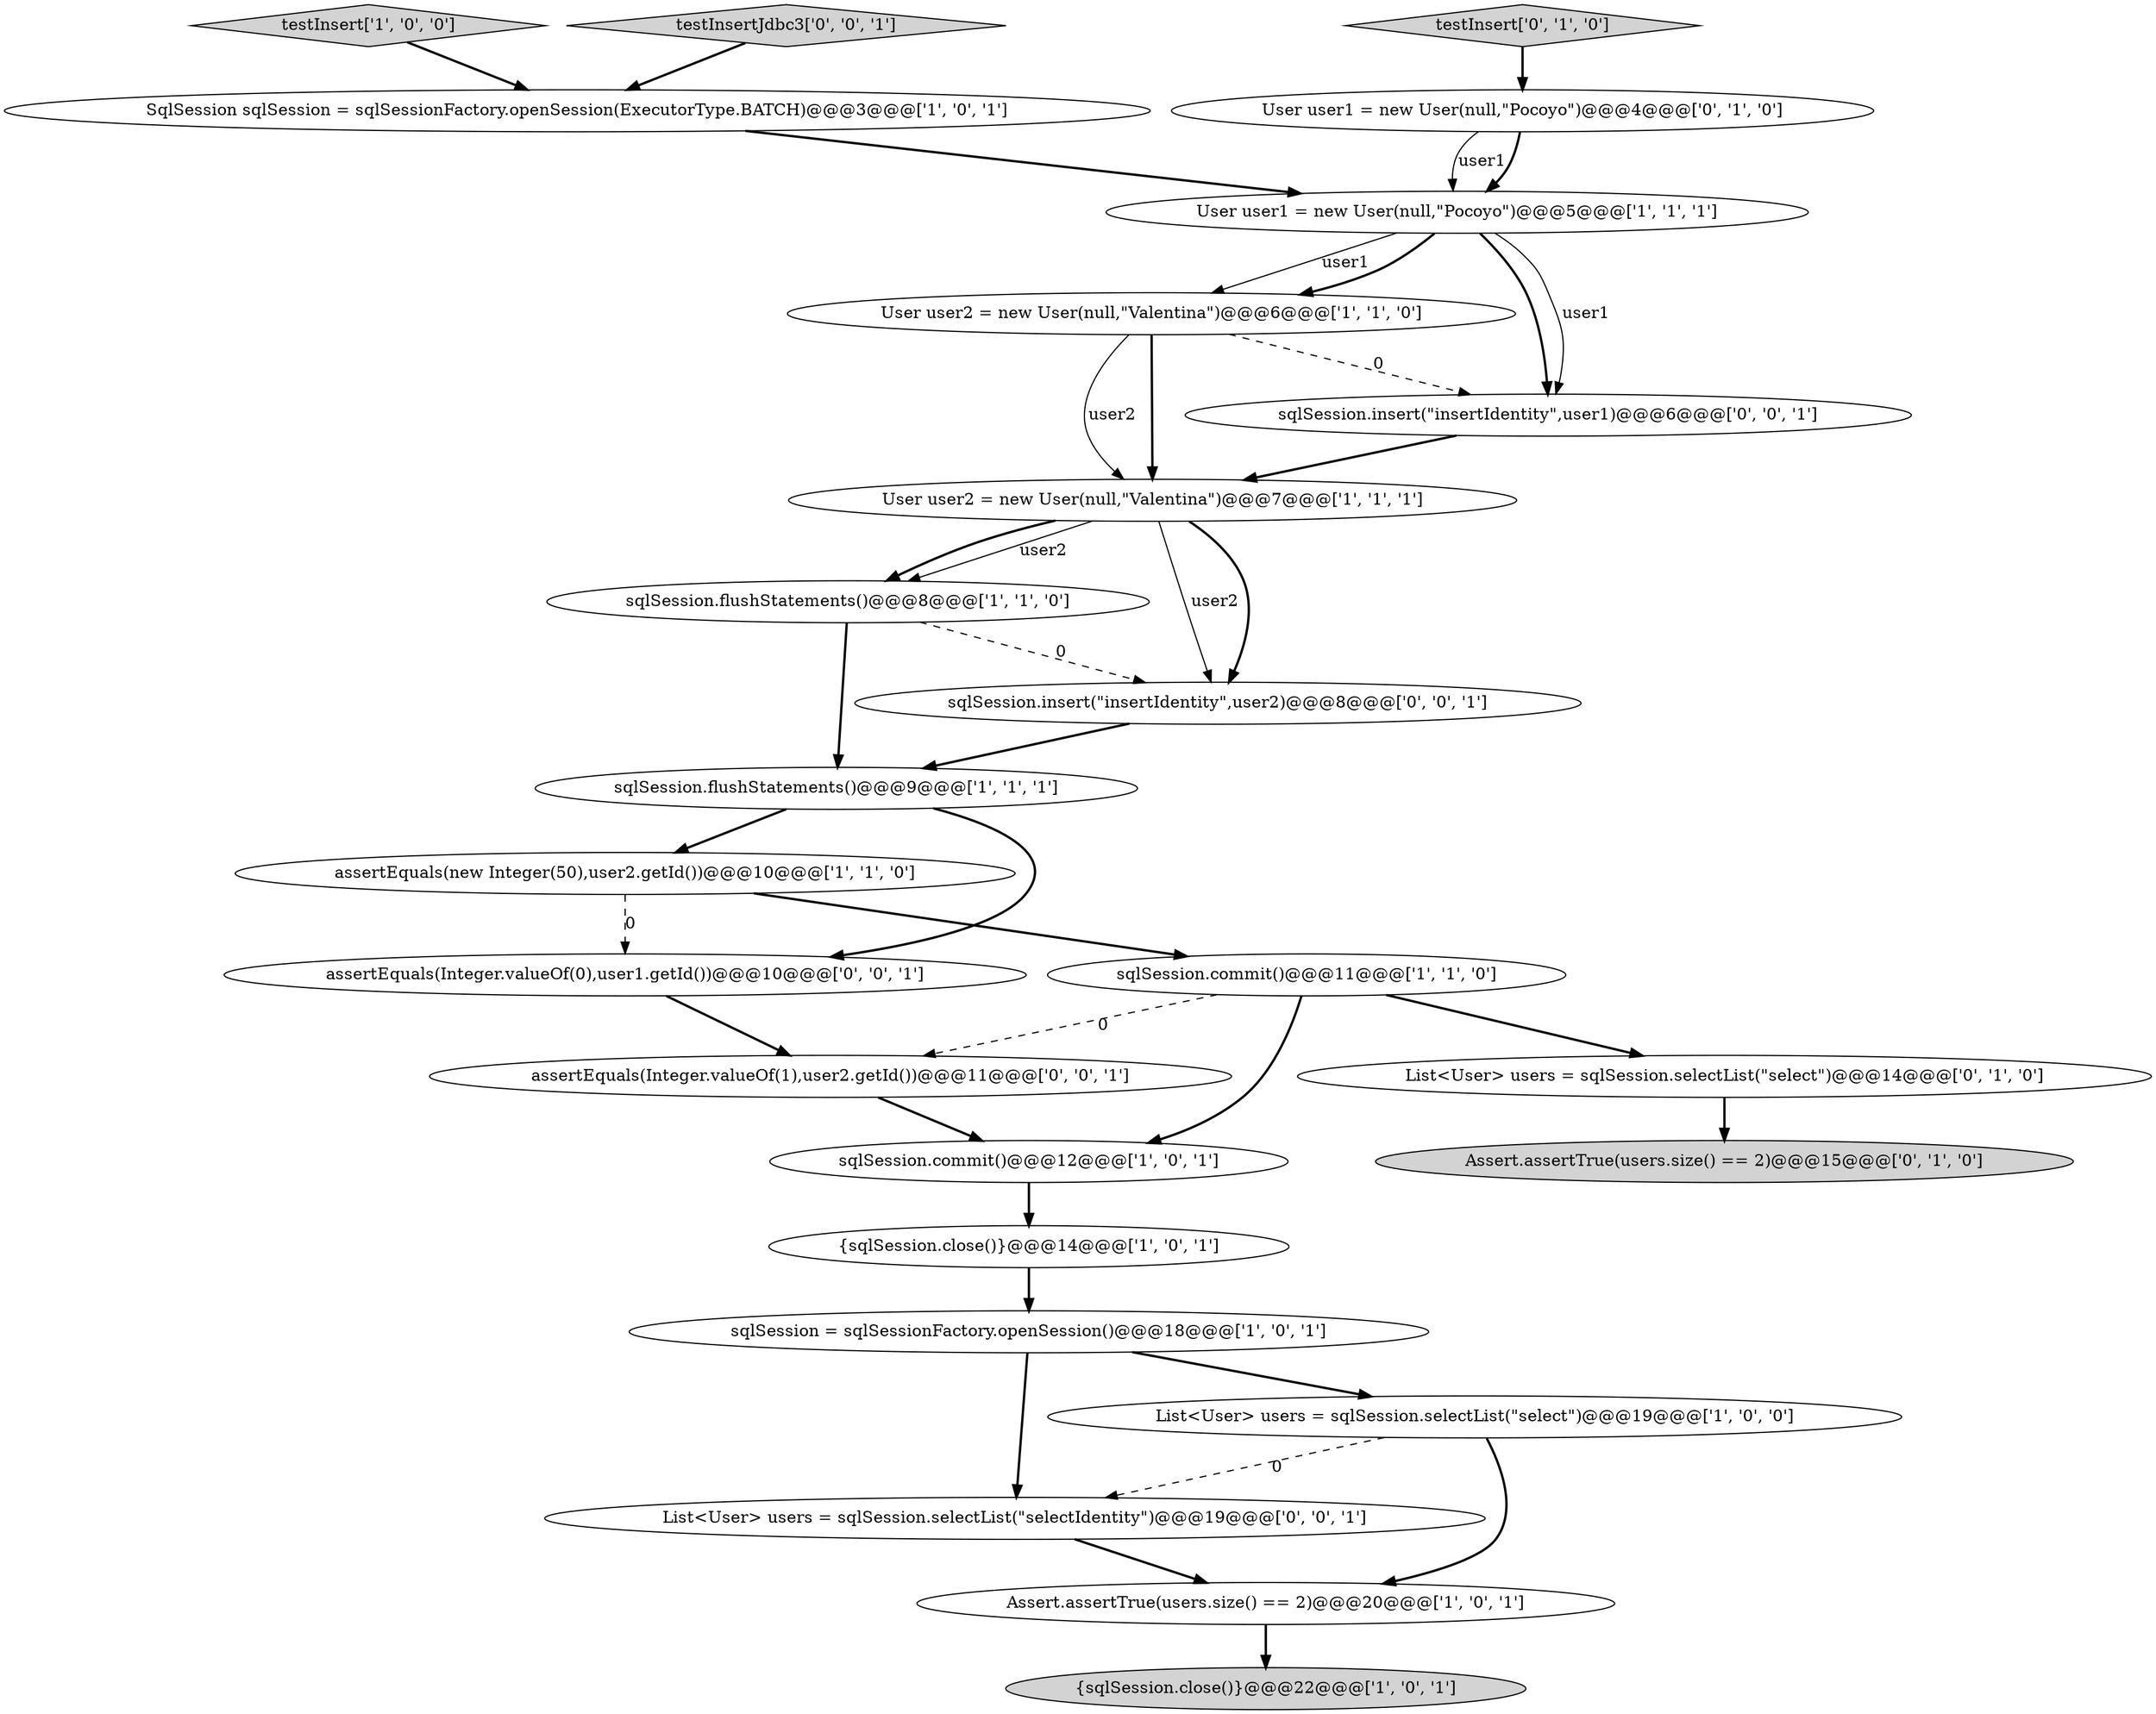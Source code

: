 digraph {
14 [style = filled, label = "sqlSession.flushStatements()@@@8@@@['1', '1', '0']", fillcolor = white, shape = ellipse image = "AAA0AAABBB1BBB"];
4 [style = filled, label = "sqlSession = sqlSessionFactory.openSession()@@@18@@@['1', '0', '1']", fillcolor = white, shape = ellipse image = "AAA0AAABBB1BBB"];
20 [style = filled, label = "assertEquals(Integer.valueOf(0),user1.getId())@@@10@@@['0', '0', '1']", fillcolor = white, shape = ellipse image = "AAA0AAABBB3BBB"];
10 [style = filled, label = "User user1 = new User(null,\"Pocoyo\")@@@5@@@['1', '1', '1']", fillcolor = white, shape = ellipse image = "AAA0AAABBB1BBB"];
9 [style = filled, label = "testInsert['1', '0', '0']", fillcolor = lightgray, shape = diamond image = "AAA0AAABBB1BBB"];
13 [style = filled, label = "{sqlSession.close()}@@@22@@@['1', '0', '1']", fillcolor = lightgray, shape = ellipse image = "AAA0AAABBB1BBB"];
1 [style = filled, label = "sqlSession.commit()@@@12@@@['1', '0', '1']", fillcolor = white, shape = ellipse image = "AAA0AAABBB1BBB"];
3 [style = filled, label = "User user2 = new User(null,\"Valentina\")@@@6@@@['1', '1', '0']", fillcolor = white, shape = ellipse image = "AAA0AAABBB1BBB"];
21 [style = filled, label = "sqlSession.insert(\"insertIdentity\",user2)@@@8@@@['0', '0', '1']", fillcolor = white, shape = ellipse image = "AAA0AAABBB3BBB"];
7 [style = filled, label = "{sqlSession.close()}@@@14@@@['1', '0', '1']", fillcolor = white, shape = ellipse image = "AAA0AAABBB1BBB"];
19 [style = filled, label = "List<User> users = sqlSession.selectList(\"selectIdentity\")@@@19@@@['0', '0', '1']", fillcolor = white, shape = ellipse image = "AAA0AAABBB3BBB"];
0 [style = filled, label = "assertEquals(new Integer(50),user2.getId())@@@10@@@['1', '1', '0']", fillcolor = white, shape = ellipse image = "AAA0AAABBB1BBB"];
6 [style = filled, label = "sqlSession.flushStatements()@@@9@@@['1', '1', '1']", fillcolor = white, shape = ellipse image = "AAA0AAABBB1BBB"];
24 [style = filled, label = "assertEquals(Integer.valueOf(1),user2.getId())@@@11@@@['0', '0', '1']", fillcolor = white, shape = ellipse image = "AAA0AAABBB3BBB"];
2 [style = filled, label = "List<User> users = sqlSession.selectList(\"select\")@@@19@@@['1', '0', '0']", fillcolor = white, shape = ellipse image = "AAA0AAABBB1BBB"];
11 [style = filled, label = "SqlSession sqlSession = sqlSessionFactory.openSession(ExecutorType.BATCH)@@@3@@@['1', '0', '1']", fillcolor = white, shape = ellipse image = "AAA0AAABBB1BBB"];
18 [style = filled, label = "User user1 = new User(null,\"Pocoyo\")@@@4@@@['0', '1', '0']", fillcolor = white, shape = ellipse image = "AAA0AAABBB2BBB"];
12 [style = filled, label = "sqlSession.commit()@@@11@@@['1', '1', '0']", fillcolor = white, shape = ellipse image = "AAA0AAABBB1BBB"];
23 [style = filled, label = "testInsertJdbc3['0', '0', '1']", fillcolor = lightgray, shape = diamond image = "AAA0AAABBB3BBB"];
22 [style = filled, label = "sqlSession.insert(\"insertIdentity\",user1)@@@6@@@['0', '0', '1']", fillcolor = white, shape = ellipse image = "AAA0AAABBB3BBB"];
5 [style = filled, label = "User user2 = new User(null,\"Valentina\")@@@7@@@['1', '1', '1']", fillcolor = white, shape = ellipse image = "AAA0AAABBB1BBB"];
17 [style = filled, label = "testInsert['0', '1', '0']", fillcolor = lightgray, shape = diamond image = "AAA0AAABBB2BBB"];
15 [style = filled, label = "List<User> users = sqlSession.selectList(\"select\")@@@14@@@['0', '1', '0']", fillcolor = white, shape = ellipse image = "AAA0AAABBB2BBB"];
8 [style = filled, label = "Assert.assertTrue(users.size() == 2)@@@20@@@['1', '0', '1']", fillcolor = white, shape = ellipse image = "AAA0AAABBB1BBB"];
16 [style = filled, label = "Assert.assertTrue(users.size() == 2)@@@15@@@['0', '1', '0']", fillcolor = lightgray, shape = ellipse image = "AAA0AAABBB2BBB"];
10->22 [style = bold, label=""];
2->19 [style = dashed, label="0"];
9->11 [style = bold, label=""];
10->3 [style = solid, label="user1"];
21->6 [style = bold, label=""];
5->14 [style = solid, label="user2"];
0->12 [style = bold, label=""];
18->10 [style = solid, label="user1"];
3->5 [style = solid, label="user2"];
12->15 [style = bold, label=""];
4->19 [style = bold, label=""];
10->3 [style = bold, label=""];
6->0 [style = bold, label=""];
3->22 [style = dashed, label="0"];
4->2 [style = bold, label=""];
7->4 [style = bold, label=""];
5->14 [style = bold, label=""];
15->16 [style = bold, label=""];
12->1 [style = bold, label=""];
0->20 [style = dashed, label="0"];
1->7 [style = bold, label=""];
22->5 [style = bold, label=""];
19->8 [style = bold, label=""];
6->20 [style = bold, label=""];
5->21 [style = bold, label=""];
3->5 [style = bold, label=""];
18->10 [style = bold, label=""];
5->21 [style = solid, label="user2"];
11->10 [style = bold, label=""];
12->24 [style = dashed, label="0"];
14->21 [style = dashed, label="0"];
24->1 [style = bold, label=""];
10->22 [style = solid, label="user1"];
23->11 [style = bold, label=""];
20->24 [style = bold, label=""];
14->6 [style = bold, label=""];
17->18 [style = bold, label=""];
8->13 [style = bold, label=""];
2->8 [style = bold, label=""];
}
